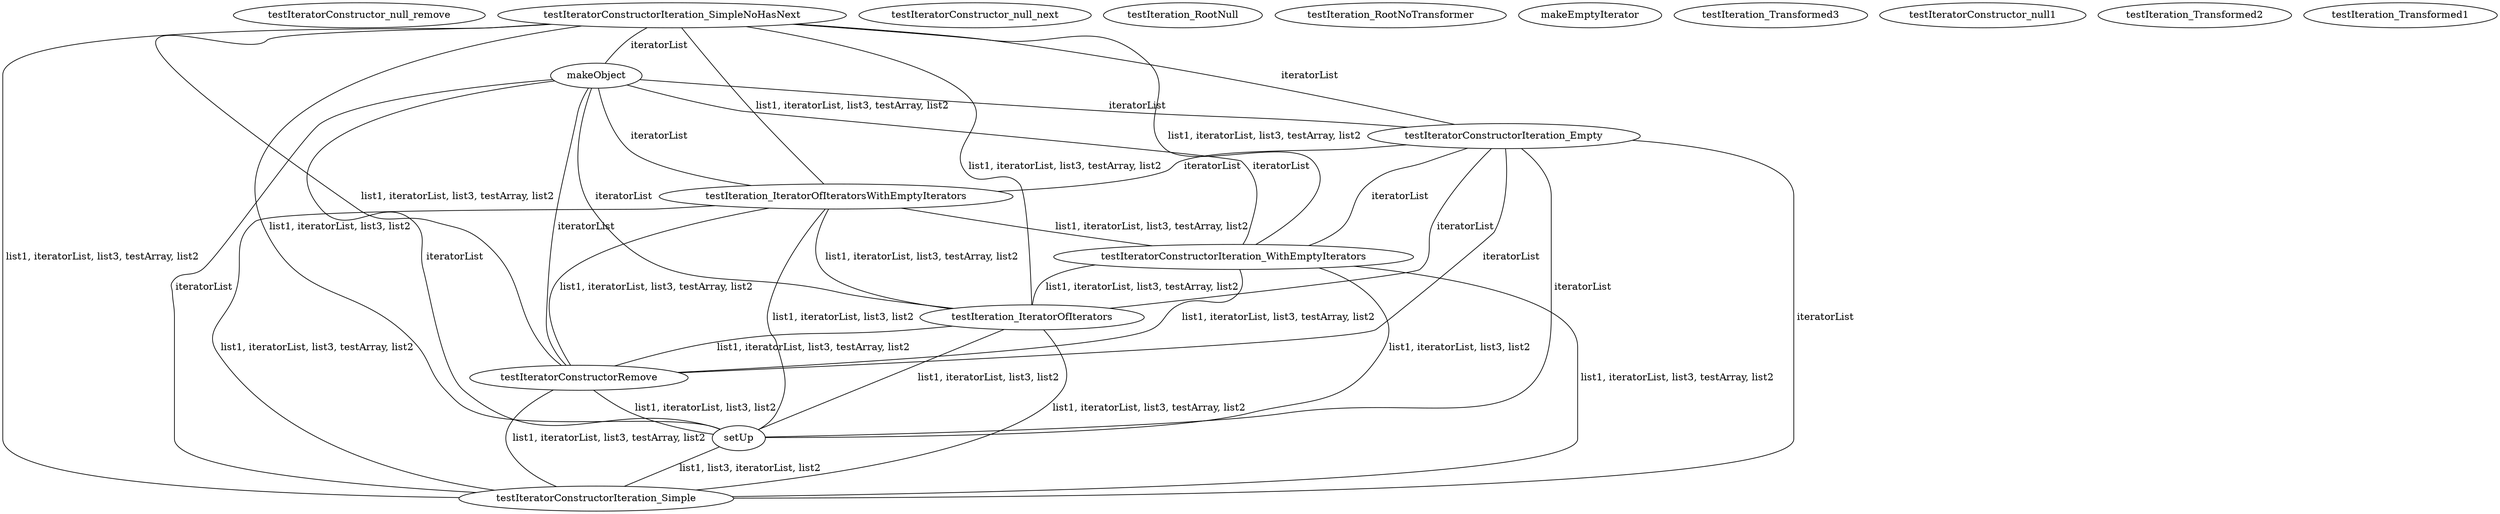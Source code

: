 digraph G {
testIteratorConstructor_null_remove;
testIteratorConstructorIteration_SimpleNoHasNext;
testIteratorConstructor_null_next;
makeObject;
testIteration_RootNull;
testIteration_RootNoTransformer;
testIteratorConstructorIteration_Empty;
makeEmptyIterator;
testIteration_IteratorOfIteratorsWithEmptyIterators;
testIteratorConstructorIteration_WithEmptyIterators;
testIteration_IteratorOfIterators;
testIteratorConstructorRemove;
setUp;
testIteratorConstructorIteration_Simple;
testIteration_Transformed3;
testIteratorConstructor_null1;
testIteration_Transformed2;
testIteration_Transformed1;
testIteration_IteratorOfIteratorsWithEmptyIterators -> testIteratorConstructorIteration_WithEmptyIterators [label=" list1, iteratorList, list3, testArray, list2", dir=none];
testIteration_IteratorOfIteratorsWithEmptyIterators -> testIteration_IteratorOfIterators [label=" list1, iteratorList, list3, testArray, list2", dir=none];
testIteration_IteratorOfIteratorsWithEmptyIterators -> testIteratorConstructorRemove [label=" list1, iteratorList, list3, testArray, list2", dir=none];
testIteration_IteratorOfIteratorsWithEmptyIterators -> setUp [label=" list1, iteratorList, list3, list2", dir=none];
testIteration_IteratorOfIteratorsWithEmptyIterators -> testIteratorConstructorIteration_Simple [label=" list1, iteratorList, list3, testArray, list2", dir=none];
testIteratorConstructorIteration_SimpleNoHasNext -> testIteration_IteratorOfIteratorsWithEmptyIterators [label=" list1, iteratorList, list3, testArray, list2", dir=none];
testIteratorConstructorIteration_SimpleNoHasNext -> testIteratorConstructorIteration_WithEmptyIterators [label=" list1, iteratorList, list3, testArray, list2", dir=none];
testIteratorConstructorIteration_SimpleNoHasNext -> testIteration_IteratorOfIterators [label=" list1, iteratorList, list3, testArray, list2", dir=none];
testIteratorConstructorIteration_SimpleNoHasNext -> makeObject [label=" iteratorList", dir=none];
testIteratorConstructorIteration_SimpleNoHasNext -> testIteratorConstructorRemove [label=" list1, iteratorList, list3, testArray, list2", dir=none];
testIteratorConstructorIteration_SimpleNoHasNext -> testIteratorConstructorIteration_Empty [label=" iteratorList", dir=none];
testIteratorConstructorIteration_SimpleNoHasNext -> setUp [label=" list1, iteratorList, list3, list2", dir=none];
testIteratorConstructorIteration_SimpleNoHasNext -> testIteratorConstructorIteration_Simple [label=" list1, iteratorList, list3, testArray, list2", dir=none];
testIteratorConstructorIteration_WithEmptyIterators -> testIteration_IteratorOfIterators [label=" list1, iteratorList, list3, testArray, list2", dir=none];
testIteratorConstructorIteration_WithEmptyIterators -> testIteratorConstructorRemove [label=" list1, iteratorList, list3, testArray, list2", dir=none];
testIteratorConstructorIteration_WithEmptyIterators -> setUp [label=" list1, iteratorList, list3, list2", dir=none];
testIteratorConstructorIteration_WithEmptyIterators -> testIteratorConstructorIteration_Simple [label=" list1, iteratorList, list3, testArray, list2", dir=none];
testIteration_IteratorOfIterators -> testIteratorConstructorRemove [label=" list1, iteratorList, list3, testArray, list2", dir=none];
testIteration_IteratorOfIterators -> setUp [label=" list1, iteratorList, list3, list2", dir=none];
testIteration_IteratorOfIterators -> testIteratorConstructorIteration_Simple [label=" list1, iteratorList, list3, testArray, list2", dir=none];
makeObject -> testIteration_IteratorOfIteratorsWithEmptyIterators [label=" iteratorList", dir=none];
makeObject -> testIteratorConstructorIteration_WithEmptyIterators [label=" iteratorList", dir=none];
makeObject -> testIteration_IteratorOfIterators [label=" iteratorList", dir=none];
makeObject -> testIteratorConstructorRemove [label=" iteratorList", dir=none];
makeObject -> testIteratorConstructorIteration_Empty [label=" iteratorList", dir=none];
makeObject -> setUp [label=" iteratorList", dir=none];
makeObject -> testIteratorConstructorIteration_Simple [label=" iteratorList", dir=none];
testIteratorConstructorRemove -> setUp [label=" list1, iteratorList, list3, list2", dir=none];
testIteratorConstructorRemove -> testIteratorConstructorIteration_Simple [label=" list1, iteratorList, list3, testArray, list2", dir=none];
testIteratorConstructorIteration_Empty -> testIteration_IteratorOfIteratorsWithEmptyIterators [label=" iteratorList", dir=none];
testIteratorConstructorIteration_Empty -> testIteratorConstructorIteration_WithEmptyIterators [label=" iteratorList", dir=none];
testIteratorConstructorIteration_Empty -> testIteration_IteratorOfIterators [label=" iteratorList", dir=none];
testIteratorConstructorIteration_Empty -> testIteratorConstructorRemove [label=" iteratorList", dir=none];
testIteratorConstructorIteration_Empty -> setUp [label=" iteratorList", dir=none];
testIteratorConstructorIteration_Empty -> testIteratorConstructorIteration_Simple [label=" iteratorList", dir=none];
setUp -> testIteratorConstructorIteration_Simple [label=" list1, list3, iteratorList, list2", dir=none];
}
